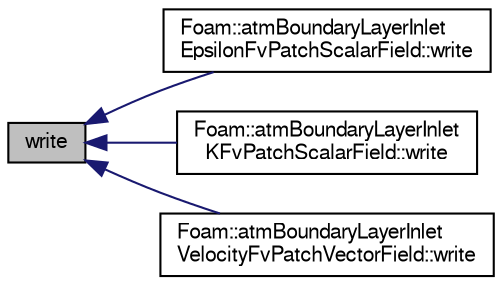 digraph "write"
{
  bgcolor="transparent";
  edge [fontname="FreeSans",fontsize="10",labelfontname="FreeSans",labelfontsize="10"];
  node [fontname="FreeSans",fontsize="10",shape=record];
  rankdir="LR";
  Node1 [label="write",height=0.2,width=0.4,color="black", fillcolor="grey75", style="filled" fontcolor="black"];
  Node1 -> Node2 [dir="back",color="midnightblue",fontsize="10",style="solid",fontname="FreeSans"];
  Node2 [label="Foam::atmBoundaryLayerInlet\lEpsilonFvPatchScalarField::write",height=0.2,width=0.4,color="black",URL="$a00066.html#a0941061ad5a26be83b4107d05750ace6",tooltip="Write. "];
  Node1 -> Node3 [dir="back",color="midnightblue",fontsize="10",style="solid",fontname="FreeSans"];
  Node3 [label="Foam::atmBoundaryLayerInlet\lKFvPatchScalarField::write",height=0.2,width=0.4,color="black",URL="$a00067.html#a0941061ad5a26be83b4107d05750ace6",tooltip="Write. "];
  Node1 -> Node4 [dir="back",color="midnightblue",fontsize="10",style="solid",fontname="FreeSans"];
  Node4 [label="Foam::atmBoundaryLayerInlet\lVelocityFvPatchVectorField::write",height=0.2,width=0.4,color="black",URL="$a00068.html#a0941061ad5a26be83b4107d05750ace6",tooltip="Write. "];
}
